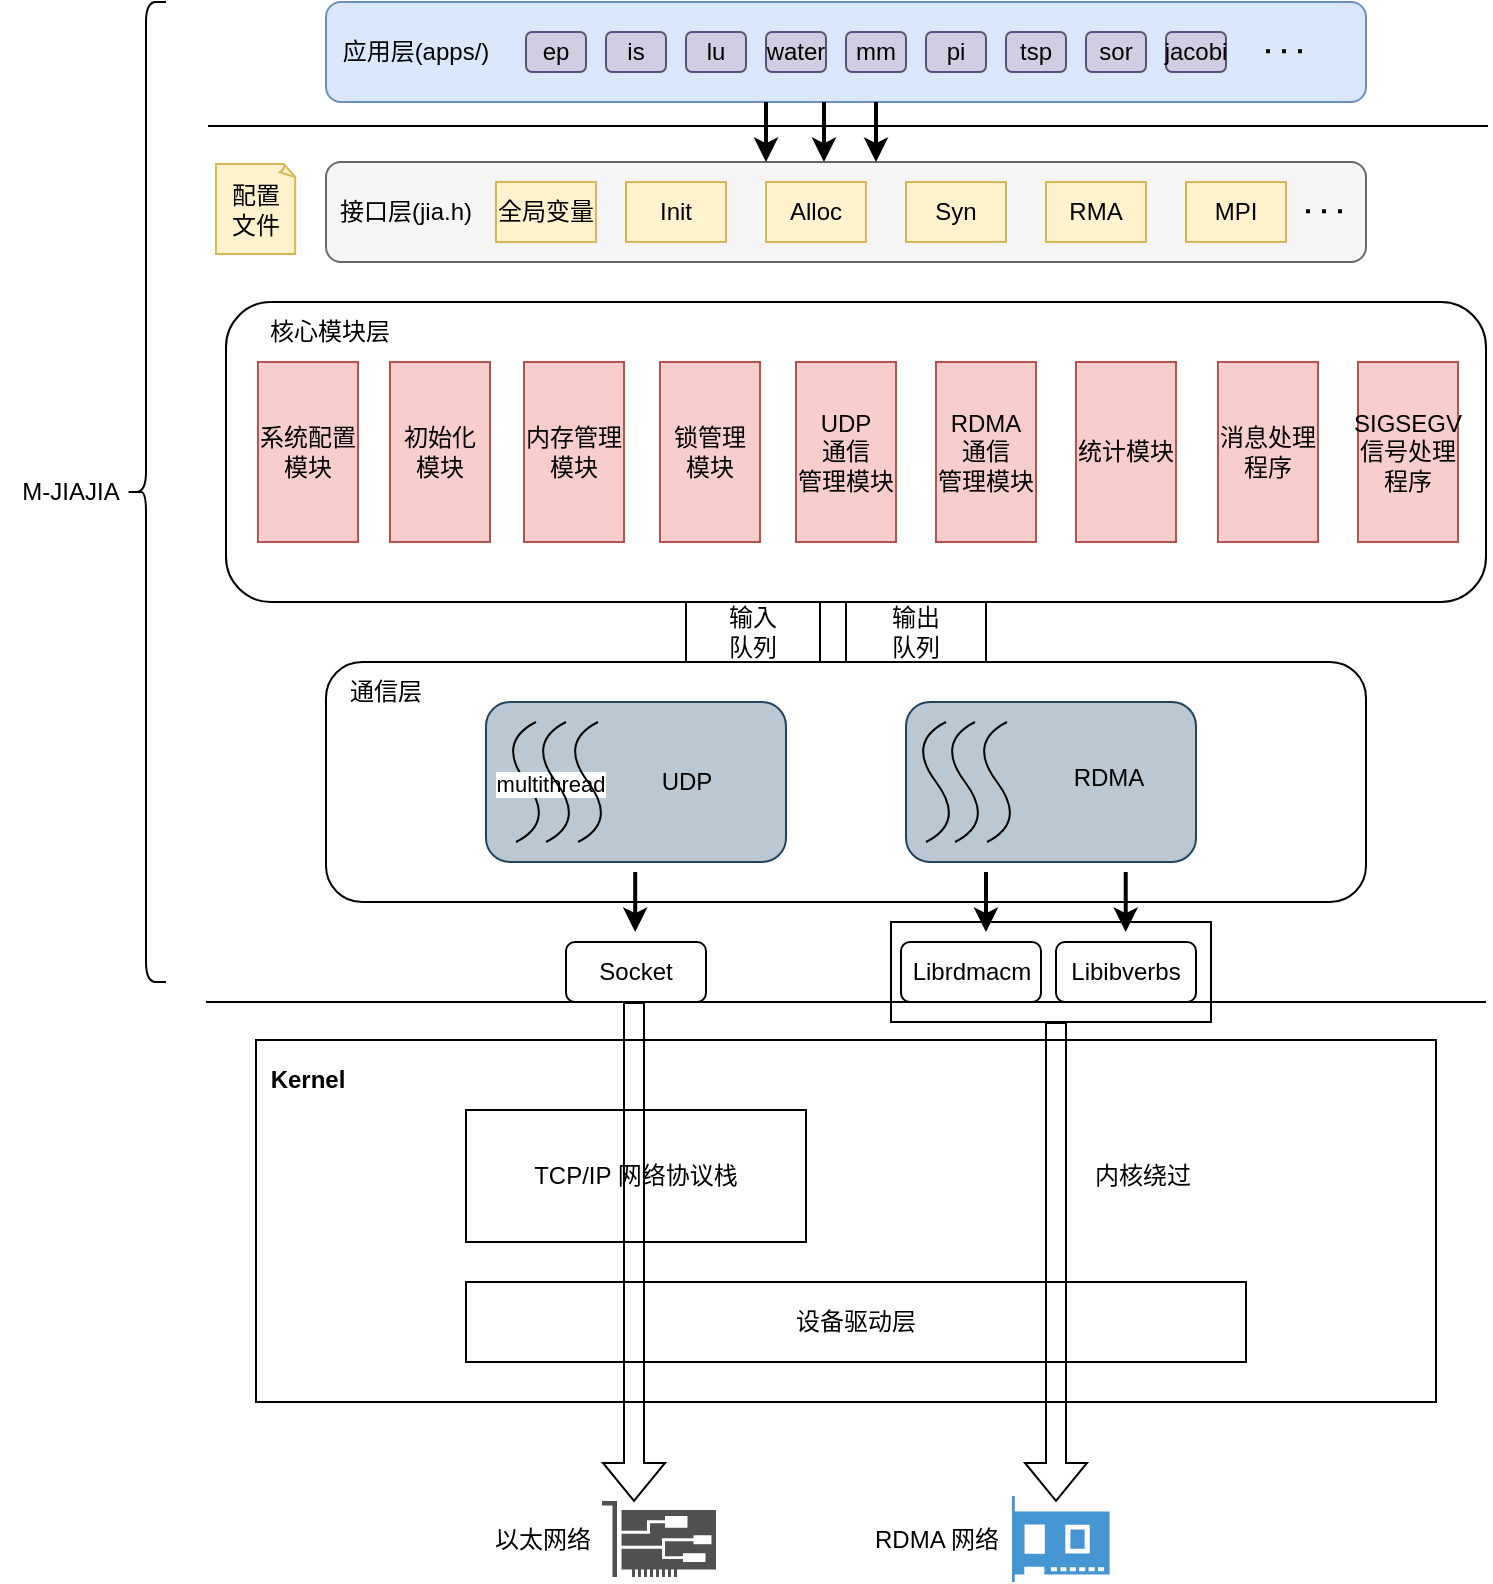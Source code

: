 <mxfile version="26.0.16">
  <diagram name="Page-1" id="QHDNp_NI4Px7WVf-w2n4">
    <mxGraphModel dx="1050" dy="635" grid="1" gridSize="10" guides="1" tooltips="1" connect="1" arrows="1" fold="1" page="1" pageScale="1" pageWidth="850" pageHeight="1100" math="0" shadow="0">
      <root>
        <mxCell id="0" />
        <mxCell id="1" parent="0" />
        <mxCell id="c1HB2mDKfkR8CtvX2i9f-44" value="" style="rounded=0;whiteSpace=wrap;html=1;" parent="1" vertex="1">
          <mxGeometry x="502.5" y="560" width="160" height="50" as="geometry" />
        </mxCell>
        <mxCell id="c1HB2mDKfkR8CtvX2i9f-39" value="Socket" style="rounded=1;whiteSpace=wrap;html=1;" parent="1" vertex="1">
          <mxGeometry x="340" y="570" width="70" height="30" as="geometry" />
        </mxCell>
        <mxCell id="3jTt2L_bUDyzOccdH3Hi-2" value="" style="rounded=1;whiteSpace=wrap;html=1;fillColor=#f5f5f5;fontColor=#333333;strokeColor=#666666;" parent="1" vertex="1">
          <mxGeometry x="220" y="180" width="520" height="50" as="geometry" />
        </mxCell>
        <mxCell id="3jTt2L_bUDyzOccdH3Hi-4" value="接口层(jia.h)" style="text;html=1;align=center;verticalAlign=middle;whiteSpace=wrap;rounded=0;" parent="1" vertex="1">
          <mxGeometry x="220" y="190" width="80" height="30" as="geometry" />
        </mxCell>
        <mxCell id="3jTt2L_bUDyzOccdH3Hi-5" value="RMA" style="rounded=0;whiteSpace=wrap;html=1;fillColor=#fff2cc;strokeColor=#d6b656;" parent="1" vertex="1">
          <mxGeometry x="580" y="190" width="50" height="30" as="geometry" />
        </mxCell>
        <mxCell id="3jTt2L_bUDyzOccdH3Hi-6" value="Init" style="rounded=0;whiteSpace=wrap;html=1;fillColor=#fff2cc;strokeColor=#d6b656;" parent="1" vertex="1">
          <mxGeometry x="370" y="190" width="50" height="30" as="geometry" />
        </mxCell>
        <mxCell id="3jTt2L_bUDyzOccdH3Hi-8" value="Syn" style="rounded=0;whiteSpace=wrap;html=1;fillColor=#fff2cc;strokeColor=#d6b656;" parent="1" vertex="1">
          <mxGeometry x="510" y="190" width="50" height="30" as="geometry" />
        </mxCell>
        <mxCell id="3jTt2L_bUDyzOccdH3Hi-9" value="Alloc" style="rounded=0;whiteSpace=wrap;html=1;fillColor=#fff2cc;strokeColor=#d6b656;" parent="1" vertex="1">
          <mxGeometry x="440" y="190" width="50" height="30" as="geometry" />
        </mxCell>
        <mxCell id="3jTt2L_bUDyzOccdH3Hi-11" value="MPI" style="rounded=0;whiteSpace=wrap;html=1;fillColor=#fff2cc;strokeColor=#d6b656;" parent="1" vertex="1">
          <mxGeometry x="650" y="190" width="50" height="30" as="geometry" />
        </mxCell>
        <mxCell id="3jTt2L_bUDyzOccdH3Hi-12" value="" style="rounded=1;whiteSpace=wrap;html=1;fillColor=#dae8fc;strokeColor=#6c8ebf;" parent="1" vertex="1">
          <mxGeometry x="220" y="100" width="520" height="50" as="geometry" />
        </mxCell>
        <mxCell id="3jTt2L_bUDyzOccdH3Hi-15" value="" style="endArrow=none;dashed=1;html=1;dashPattern=1 3;strokeWidth=2;rounded=0;" parent="1" edge="1">
          <mxGeometry width="50" height="50" relative="1" as="geometry">
            <mxPoint x="710" y="204.6" as="sourcePoint" />
            <mxPoint x="730" y="204.6" as="targetPoint" />
          </mxGeometry>
        </mxCell>
        <mxCell id="3jTt2L_bUDyzOccdH3Hi-16" value="应用层(apps/)" style="text;html=1;align=center;verticalAlign=middle;whiteSpace=wrap;rounded=0;" parent="1" vertex="1">
          <mxGeometry x="225" y="110" width="80" height="30" as="geometry" />
        </mxCell>
        <mxCell id="c1HB2mDKfkR8CtvX2i9f-1" value="ep" style="rounded=1;whiteSpace=wrap;html=1;fillColor=#d0cee2;strokeColor=#56517e;" parent="1" vertex="1">
          <mxGeometry x="320" y="115" width="30" height="20" as="geometry" />
        </mxCell>
        <mxCell id="c1HB2mDKfkR8CtvX2i9f-2" value="is" style="rounded=1;whiteSpace=wrap;html=1;fillColor=#d0cee2;strokeColor=#56517e;" parent="1" vertex="1">
          <mxGeometry x="360" y="115" width="30" height="20" as="geometry" />
        </mxCell>
        <mxCell id="c1HB2mDKfkR8CtvX2i9f-3" value="lu" style="rounded=1;whiteSpace=wrap;html=1;fillColor=#d0cee2;strokeColor=#56517e;" parent="1" vertex="1">
          <mxGeometry x="400" y="115" width="30" height="20" as="geometry" />
        </mxCell>
        <mxCell id="c1HB2mDKfkR8CtvX2i9f-4" value="water" style="rounded=1;whiteSpace=wrap;html=1;fillColor=#d0cee2;strokeColor=#56517e;" parent="1" vertex="1">
          <mxGeometry x="440" y="115" width="30" height="20" as="geometry" />
        </mxCell>
        <mxCell id="c1HB2mDKfkR8CtvX2i9f-5" value="mm" style="rounded=1;whiteSpace=wrap;html=1;fillColor=#d0cee2;strokeColor=#56517e;" parent="1" vertex="1">
          <mxGeometry x="480" y="115" width="30" height="20" as="geometry" />
        </mxCell>
        <mxCell id="c1HB2mDKfkR8CtvX2i9f-6" value="pi" style="rounded=1;whiteSpace=wrap;html=1;fillColor=#d0cee2;strokeColor=#56517e;" parent="1" vertex="1">
          <mxGeometry x="520" y="115" width="30" height="20" as="geometry" />
        </mxCell>
        <mxCell id="c1HB2mDKfkR8CtvX2i9f-7" value="tsp" style="rounded=1;whiteSpace=wrap;html=1;fillColor=#d0cee2;strokeColor=#56517e;" parent="1" vertex="1">
          <mxGeometry x="560" y="115" width="30" height="20" as="geometry" />
        </mxCell>
        <mxCell id="c1HB2mDKfkR8CtvX2i9f-9" value="sor" style="rounded=1;whiteSpace=wrap;html=1;fillColor=#d0cee2;strokeColor=#56517e;" parent="1" vertex="1">
          <mxGeometry x="600" y="115" width="30" height="20" as="geometry" />
        </mxCell>
        <mxCell id="c1HB2mDKfkR8CtvX2i9f-10" value="jacobi" style="rounded=1;whiteSpace=wrap;html=1;fillColor=#d0cee2;strokeColor=#56517e;" parent="1" vertex="1">
          <mxGeometry x="640" y="115" width="30" height="20" as="geometry" />
        </mxCell>
        <mxCell id="c1HB2mDKfkR8CtvX2i9f-11" value="" style="endArrow=none;dashed=1;html=1;dashPattern=1 3;strokeWidth=2;rounded=0;" parent="1" edge="1">
          <mxGeometry width="50" height="50" relative="1" as="geometry">
            <mxPoint x="690" y="124.62" as="sourcePoint" />
            <mxPoint x="710" y="124.62" as="targetPoint" />
          </mxGeometry>
        </mxCell>
        <mxCell id="c1HB2mDKfkR8CtvX2i9f-12" value="" style="rounded=1;whiteSpace=wrap;html=1;" parent="1" vertex="1">
          <mxGeometry x="170" y="250" width="630" height="150" as="geometry" />
        </mxCell>
        <mxCell id="c1HB2mDKfkR8CtvX2i9f-14" value="全局变量" style="rounded=0;whiteSpace=wrap;html=1;fillColor=#fff2cc;strokeColor=#d6b656;" parent="1" vertex="1">
          <mxGeometry x="305" y="190" width="50" height="30" as="geometry" />
        </mxCell>
        <mxCell id="c1HB2mDKfkR8CtvX2i9f-15" value="系统配置模块" style="rounded=0;whiteSpace=wrap;html=1;fillColor=#f8cecc;strokeColor=#b85450;" parent="1" vertex="1">
          <mxGeometry x="186" y="280" width="50" height="90" as="geometry" />
        </mxCell>
        <mxCell id="c1HB2mDKfkR8CtvX2i9f-16" value="" style="endArrow=none;html=1;rounded=0;" parent="1" edge="1">
          <mxGeometry width="50" height="50" relative="1" as="geometry">
            <mxPoint x="161" y="162" as="sourcePoint" />
            <mxPoint x="801" y="162" as="targetPoint" />
          </mxGeometry>
        </mxCell>
        <mxCell id="c1HB2mDKfkR8CtvX2i9f-17" value="" style="endArrow=classic;html=1;rounded=0;fontSize=15;strokeWidth=2;" parent="1" edge="1">
          <mxGeometry width="50" height="50" relative="1" as="geometry">
            <mxPoint x="440" y="150" as="sourcePoint" />
            <mxPoint x="440" y="180" as="targetPoint" />
          </mxGeometry>
        </mxCell>
        <mxCell id="c1HB2mDKfkR8CtvX2i9f-20" value="" style="endArrow=classic;html=1;rounded=0;strokeWidth=2;" parent="1" edge="1">
          <mxGeometry width="50" height="50" relative="1" as="geometry">
            <mxPoint x="469" y="150" as="sourcePoint" />
            <mxPoint x="469" y="180" as="targetPoint" />
          </mxGeometry>
        </mxCell>
        <mxCell id="c1HB2mDKfkR8CtvX2i9f-21" value="" style="endArrow=classic;html=1;rounded=0;strokeWidth=2;" parent="1" edge="1">
          <mxGeometry width="50" height="50" relative="1" as="geometry">
            <mxPoint x="495" y="150" as="sourcePoint" />
            <mxPoint x="495" y="180" as="targetPoint" />
          </mxGeometry>
        </mxCell>
        <mxCell id="c1HB2mDKfkR8CtvX2i9f-22" value="锁管理&lt;div&gt;模块&lt;/div&gt;" style="rounded=0;whiteSpace=wrap;html=1;fillColor=#f8cecc;strokeColor=#b85450;" parent="1" vertex="1">
          <mxGeometry x="387" y="280" width="50" height="90" as="geometry" />
        </mxCell>
        <mxCell id="c1HB2mDKfkR8CtvX2i9f-23" value="初始化&lt;div&gt;模块&lt;/div&gt;" style="rounded=0;whiteSpace=wrap;html=1;fillColor=#f8cecc;strokeColor=#b85450;" parent="1" vertex="1">
          <mxGeometry x="252" y="280" width="50" height="90" as="geometry" />
        </mxCell>
        <mxCell id="c1HB2mDKfkR8CtvX2i9f-24" value="消息处理&lt;div&gt;程序&lt;/div&gt;" style="rounded=0;whiteSpace=wrap;html=1;fillColor=#f8cecc;strokeColor=#b85450;" parent="1" vertex="1">
          <mxGeometry x="666" y="280" width="50" height="90" as="geometry" />
        </mxCell>
        <mxCell id="c1HB2mDKfkR8CtvX2i9f-25" value="内存管理模块" style="rounded=0;whiteSpace=wrap;html=1;fillColor=#f8cecc;strokeColor=#b85450;" parent="1" vertex="1">
          <mxGeometry x="319" y="280" width="50" height="90" as="geometry" />
        </mxCell>
        <mxCell id="c1HB2mDKfkR8CtvX2i9f-27" value="UDP&lt;div&gt;&lt;span style=&quot;background-color: transparent; color: light-dark(rgb(0, 0, 0), rgb(255, 255, 255));&quot;&gt;通信&lt;/span&gt;&lt;div&gt;管理模块&lt;/div&gt;&lt;/div&gt;" style="rounded=0;whiteSpace=wrap;html=1;fillColor=#f8cecc;strokeColor=#b85450;" parent="1" vertex="1">
          <mxGeometry x="455" y="280" width="50" height="90" as="geometry" />
        </mxCell>
        <mxCell id="c1HB2mDKfkR8CtvX2i9f-28" value="RDMA&lt;br&gt;&lt;div&gt;通信&lt;/div&gt;&lt;div&gt;管理模块&lt;/div&gt;" style="rounded=0;whiteSpace=wrap;html=1;fillColor=#f8cecc;strokeColor=#b85450;" parent="1" vertex="1">
          <mxGeometry x="525" y="280" width="50" height="90" as="geometry" />
        </mxCell>
        <mxCell id="c1HB2mDKfkR8CtvX2i9f-30" value="统计模块" style="rounded=0;whiteSpace=wrap;html=1;fillColor=#f8cecc;strokeColor=#b85450;" parent="1" vertex="1">
          <mxGeometry x="595" y="280" width="50" height="90" as="geometry" />
        </mxCell>
        <mxCell id="c1HB2mDKfkR8CtvX2i9f-31" value="核心模块层" style="text;html=1;align=center;verticalAlign=middle;whiteSpace=wrap;rounded=0;" parent="1" vertex="1">
          <mxGeometry x="182" y="250" width="80" height="30" as="geometry" />
        </mxCell>
        <mxCell id="c1HB2mDKfkR8CtvX2i9f-32" value="" style="rounded=1;whiteSpace=wrap;html=1;" parent="1" vertex="1">
          <mxGeometry x="220" y="430" width="520" height="120" as="geometry" />
        </mxCell>
        <mxCell id="c1HB2mDKfkR8CtvX2i9f-33" value="通信层" style="text;html=1;align=center;verticalAlign=middle;whiteSpace=wrap;rounded=0;" parent="1" vertex="1">
          <mxGeometry x="220" y="430" width="60" height="30" as="geometry" />
        </mxCell>
        <mxCell id="c1HB2mDKfkR8CtvX2i9f-34" value="" style="rounded=1;whiteSpace=wrap;html=1;fillColor=#bac8d3;strokeColor=#23445d;" parent="1" vertex="1">
          <mxGeometry x="300" y="450" width="150" height="80" as="geometry" />
        </mxCell>
        <mxCell id="c1HB2mDKfkR8CtvX2i9f-35" value="" style="rounded=1;whiteSpace=wrap;html=1;fillColor=#bac8d3;strokeColor=#23445d;" parent="1" vertex="1">
          <mxGeometry x="510" y="450" width="145" height="80" as="geometry" />
        </mxCell>
        <mxCell id="c1HB2mDKfkR8CtvX2i9f-38" value="" style="endArrow=none;html=1;rounded=0;" parent="1" edge="1">
          <mxGeometry width="50" height="50" relative="1" as="geometry">
            <mxPoint x="160" y="600" as="sourcePoint" />
            <mxPoint x="800" y="600" as="targetPoint" />
          </mxGeometry>
        </mxCell>
        <mxCell id="c1HB2mDKfkR8CtvX2i9f-40" value="Librdmacm" style="rounded=1;whiteSpace=wrap;html=1;" parent="1" vertex="1">
          <mxGeometry x="507.5" y="570" width="70" height="30" as="geometry" />
        </mxCell>
        <mxCell id="c1HB2mDKfkR8CtvX2i9f-41" value="Libibverbs" style="rounded=1;whiteSpace=wrap;html=1;" parent="1" vertex="1">
          <mxGeometry x="585" y="570" width="70" height="30" as="geometry" />
        </mxCell>
        <mxCell id="c1HB2mDKfkR8CtvX2i9f-47" value="" style="rounded=0;whiteSpace=wrap;html=1;" parent="1" vertex="1">
          <mxGeometry x="185" y="619" width="590" height="181" as="geometry" />
        </mxCell>
        <mxCell id="c1HB2mDKfkR8CtvX2i9f-48" value="&lt;b&gt;Kernel&lt;/b&gt;" style="text;html=1;align=center;verticalAlign=middle;whiteSpace=wrap;rounded=0;" parent="1" vertex="1">
          <mxGeometry x="181" y="624" width="60" height="30" as="geometry" />
        </mxCell>
        <mxCell id="c1HB2mDKfkR8CtvX2i9f-49" value="" style="shape=curlyBracket;whiteSpace=wrap;html=1;rounded=1;labelPosition=left;verticalLabelPosition=middle;align=right;verticalAlign=middle;" parent="1" vertex="1">
          <mxGeometry x="120" y="100" width="20" height="490" as="geometry" />
        </mxCell>
        <mxCell id="c1HB2mDKfkR8CtvX2i9f-50" value="M-JIAJIA" style="text;html=1;align=center;verticalAlign=middle;resizable=0;points=[];autosize=1;strokeColor=none;fillColor=none;" parent="1" vertex="1">
          <mxGeometry x="57" y="330" width="70" height="30" as="geometry" />
        </mxCell>
        <mxCell id="c1HB2mDKfkR8CtvX2i9f-51" value="TCP/IP 网络协议栈" style="rounded=0;whiteSpace=wrap;html=1;" parent="1" vertex="1">
          <mxGeometry x="290" y="654" width="170" height="66" as="geometry" />
        </mxCell>
        <mxCell id="c1HB2mDKfkR8CtvX2i9f-52" value="设备驱动层" style="rounded=0;whiteSpace=wrap;html=1;" parent="1" vertex="1">
          <mxGeometry x="290" y="740" width="390" height="40" as="geometry" />
        </mxCell>
        <mxCell id="c1HB2mDKfkR8CtvX2i9f-53" value="" style="endArrow=classic;html=1;rounded=0;fontSize=15;strokeWidth=2;" parent="1" edge="1">
          <mxGeometry width="50" height="50" relative="1" as="geometry">
            <mxPoint x="374.6" y="535" as="sourcePoint" />
            <mxPoint x="374.6" y="565" as="targetPoint" />
          </mxGeometry>
        </mxCell>
        <mxCell id="c1HB2mDKfkR8CtvX2i9f-54" value="" style="endArrow=classic;html=1;rounded=0;fontSize=15;strokeWidth=2;" parent="1" edge="1">
          <mxGeometry width="50" height="50" relative="1" as="geometry">
            <mxPoint x="550" y="535" as="sourcePoint" />
            <mxPoint x="550" y="565" as="targetPoint" />
          </mxGeometry>
        </mxCell>
        <mxCell id="c1HB2mDKfkR8CtvX2i9f-55" value="" style="endArrow=classic;html=1;rounded=0;fontSize=15;strokeWidth=2;" parent="1" edge="1">
          <mxGeometry width="50" height="50" relative="1" as="geometry">
            <mxPoint x="619.86" y="535" as="sourcePoint" />
            <mxPoint x="619.86" y="565" as="targetPoint" />
          </mxGeometry>
        </mxCell>
        <mxCell id="c1HB2mDKfkR8CtvX2i9f-56" value="" style="shape=flexArrow;endArrow=classic;html=1;rounded=0;" parent="1" edge="1">
          <mxGeometry width="50" height="50" relative="1" as="geometry">
            <mxPoint x="374" y="600" as="sourcePoint" />
            <mxPoint x="374" y="850" as="targetPoint" />
          </mxGeometry>
        </mxCell>
        <mxCell id="c1HB2mDKfkR8CtvX2i9f-57" value="" style="shape=flexArrow;endArrow=classic;html=1;rounded=0;" parent="1" edge="1">
          <mxGeometry width="50" height="50" relative="1" as="geometry">
            <mxPoint x="585" y="610" as="sourcePoint" />
            <mxPoint x="585" y="850" as="targetPoint" />
          </mxGeometry>
        </mxCell>
        <mxCell id="c1HB2mDKfkR8CtvX2i9f-58" value="内核绕过" style="text;html=1;align=center;verticalAlign=middle;resizable=0;points=[];autosize=1;strokeColor=none;fillColor=none;" parent="1" vertex="1">
          <mxGeometry x="592.5" y="672" width="70" height="30" as="geometry" />
        </mxCell>
        <mxCell id="c1HB2mDKfkR8CtvX2i9f-59" value="" style="sketch=0;pointerEvents=1;shadow=0;dashed=0;html=1;strokeColor=none;fillColor=#505050;labelPosition=center;verticalLabelPosition=bottom;verticalAlign=top;outlineConnect=0;align=center;shape=mxgraph.office.devices.nic;" parent="1" vertex="1">
          <mxGeometry x="358" y="849.5" width="57" height="38" as="geometry" />
        </mxCell>
        <mxCell id="c1HB2mDKfkR8CtvX2i9f-60" value="以太网络" style="text;html=1;align=center;verticalAlign=middle;resizable=0;points=[];autosize=1;strokeColor=none;fillColor=none;" parent="1" vertex="1">
          <mxGeometry x="293" y="853.5" width="70" height="30" as="geometry" />
        </mxCell>
        <mxCell id="c1HB2mDKfkR8CtvX2i9f-62" value="" style="pointerEvents=1;shadow=0;dashed=0;html=1;strokeColor=none;fillColor=#4495D1;labelPosition=center;verticalLabelPosition=bottom;verticalAlign=top;align=center;outlineConnect=0;shape=mxgraph.veeam.2d.network_card;" parent="1" vertex="1">
          <mxGeometry x="563" y="847" width="48.8" height="43" as="geometry" />
        </mxCell>
        <mxCell id="c1HB2mDKfkR8CtvX2i9f-63" value="RDMA 网络" style="text;html=1;align=center;verticalAlign=middle;resizable=0;points=[];autosize=1;strokeColor=none;fillColor=none;" parent="1" vertex="1">
          <mxGeometry x="480" y="853.5" width="90" height="30" as="geometry" />
        </mxCell>
        <mxCell id="c1HB2mDKfkR8CtvX2i9f-64" value="" style="curved=1;endArrow=none;html=1;rounded=0;startFill=0;" parent="1" edge="1">
          <mxGeometry width="50" height="50" relative="1" as="geometry">
            <mxPoint x="315" y="520" as="sourcePoint" />
            <mxPoint x="325" y="460" as="targetPoint" />
            <Array as="points">
              <mxPoint x="335" y="510" />
              <mxPoint x="305" y="470" />
            </Array>
          </mxGeometry>
        </mxCell>
        <mxCell id="c1HB2mDKfkR8CtvX2i9f-73" value="multithread" style="edgeLabel;html=1;align=center;verticalAlign=middle;resizable=0;points=[];" parent="c1HB2mDKfkR8CtvX2i9f-64" vertex="1" connectable="0">
          <mxGeometry x="-0.111" y="1" relative="1" as="geometry">
            <mxPoint x="9" y="-4" as="offset" />
          </mxGeometry>
        </mxCell>
        <mxCell id="c1HB2mDKfkR8CtvX2i9f-66" value="" style="curved=1;endArrow=none;html=1;rounded=0;startFill=0;" parent="1" edge="1">
          <mxGeometry width="50" height="50" relative="1" as="geometry">
            <mxPoint x="330" y="520" as="sourcePoint" />
            <mxPoint x="340" y="460" as="targetPoint" />
            <Array as="points">
              <mxPoint x="350" y="510" />
              <mxPoint x="320" y="470" />
            </Array>
          </mxGeometry>
        </mxCell>
        <mxCell id="c1HB2mDKfkR8CtvX2i9f-67" value="" style="curved=1;endArrow=none;html=1;rounded=0;startFill=0;" parent="1" edge="1">
          <mxGeometry width="50" height="50" relative="1" as="geometry">
            <mxPoint x="520" y="520" as="sourcePoint" />
            <mxPoint x="530" y="460" as="targetPoint" />
            <Array as="points">
              <mxPoint x="540" y="510" />
              <mxPoint x="510" y="470" />
            </Array>
          </mxGeometry>
        </mxCell>
        <mxCell id="c1HB2mDKfkR8CtvX2i9f-68" value="" style="curved=1;endArrow=none;html=1;rounded=0;startFill=0;" parent="1" edge="1">
          <mxGeometry width="50" height="50" relative="1" as="geometry">
            <mxPoint x="550.5" y="520" as="sourcePoint" />
            <mxPoint x="560.5" y="460" as="targetPoint" />
            <Array as="points">
              <mxPoint x="570.5" y="510" />
              <mxPoint x="540.5" y="470" />
            </Array>
          </mxGeometry>
        </mxCell>
        <mxCell id="c1HB2mDKfkR8CtvX2i9f-69" value="" style="curved=1;endArrow=none;html=1;rounded=0;startFill=0;" parent="1" edge="1">
          <mxGeometry width="50" height="50" relative="1" as="geometry">
            <mxPoint x="346" y="520" as="sourcePoint" />
            <mxPoint x="356" y="460" as="targetPoint" />
            <Array as="points">
              <mxPoint x="366" y="510" />
              <mxPoint x="336" y="470" />
            </Array>
          </mxGeometry>
        </mxCell>
        <mxCell id="c1HB2mDKfkR8CtvX2i9f-70" value="" style="curved=1;endArrow=none;html=1;rounded=0;startFill=0;" parent="1" edge="1">
          <mxGeometry width="50" height="50" relative="1" as="geometry">
            <mxPoint x="534.5" y="520" as="sourcePoint" />
            <mxPoint x="544.5" y="460" as="targetPoint" />
            <Array as="points">
              <mxPoint x="554.5" y="510" />
              <mxPoint x="524.5" y="470" />
            </Array>
          </mxGeometry>
        </mxCell>
        <mxCell id="c1HB2mDKfkR8CtvX2i9f-71" value="UDP" style="text;html=1;align=center;verticalAlign=middle;resizable=0;points=[];autosize=1;strokeColor=none;fillColor=none;" parent="1" vertex="1">
          <mxGeometry x="375" y="475" width="50" height="30" as="geometry" />
        </mxCell>
        <mxCell id="c1HB2mDKfkR8CtvX2i9f-72" value="RDMA" style="text;html=1;align=center;verticalAlign=middle;resizable=0;points=[];autosize=1;strokeColor=none;fillColor=none;" parent="1" vertex="1">
          <mxGeometry x="580.5" y="473" width="60" height="30" as="geometry" />
        </mxCell>
        <mxCell id="dwd8ztVicXdNS0gBFS7G-2" value="配置&lt;div&gt;文件&lt;/div&gt;" style="whiteSpace=wrap;html=1;shape=mxgraph.basic.document;fillColor=#fff2cc;strokeColor=#d6b656;" parent="1" vertex="1">
          <mxGeometry x="165" y="181" width="40" height="45" as="geometry" />
        </mxCell>
        <mxCell id="uEZhkZloBFKjks0-9jLx-1" value="输入&lt;div&gt;队列&lt;/div&gt;" style="rounded=0;whiteSpace=wrap;html=1;" parent="1" vertex="1">
          <mxGeometry x="400" y="400" width="67" height="30" as="geometry" />
        </mxCell>
        <mxCell id="uEZhkZloBFKjks0-9jLx-3" value="输出&lt;div&gt;队列&lt;/div&gt;" style="rounded=0;whiteSpace=wrap;html=1;" parent="1" vertex="1">
          <mxGeometry x="480" y="400" width="70" height="30" as="geometry" />
        </mxCell>
        <mxCell id="7Uxn33sC4u9NnFrhCq_f-1" value="SIGSEGV&lt;div&gt;信号处理&lt;/div&gt;&lt;div&gt;程序&lt;/div&gt;" style="rounded=0;whiteSpace=wrap;html=1;fillColor=#f8cecc;strokeColor=#b85450;" parent="1" vertex="1">
          <mxGeometry x="736" y="280" width="50" height="90" as="geometry" />
        </mxCell>
      </root>
    </mxGraphModel>
  </diagram>
</mxfile>
